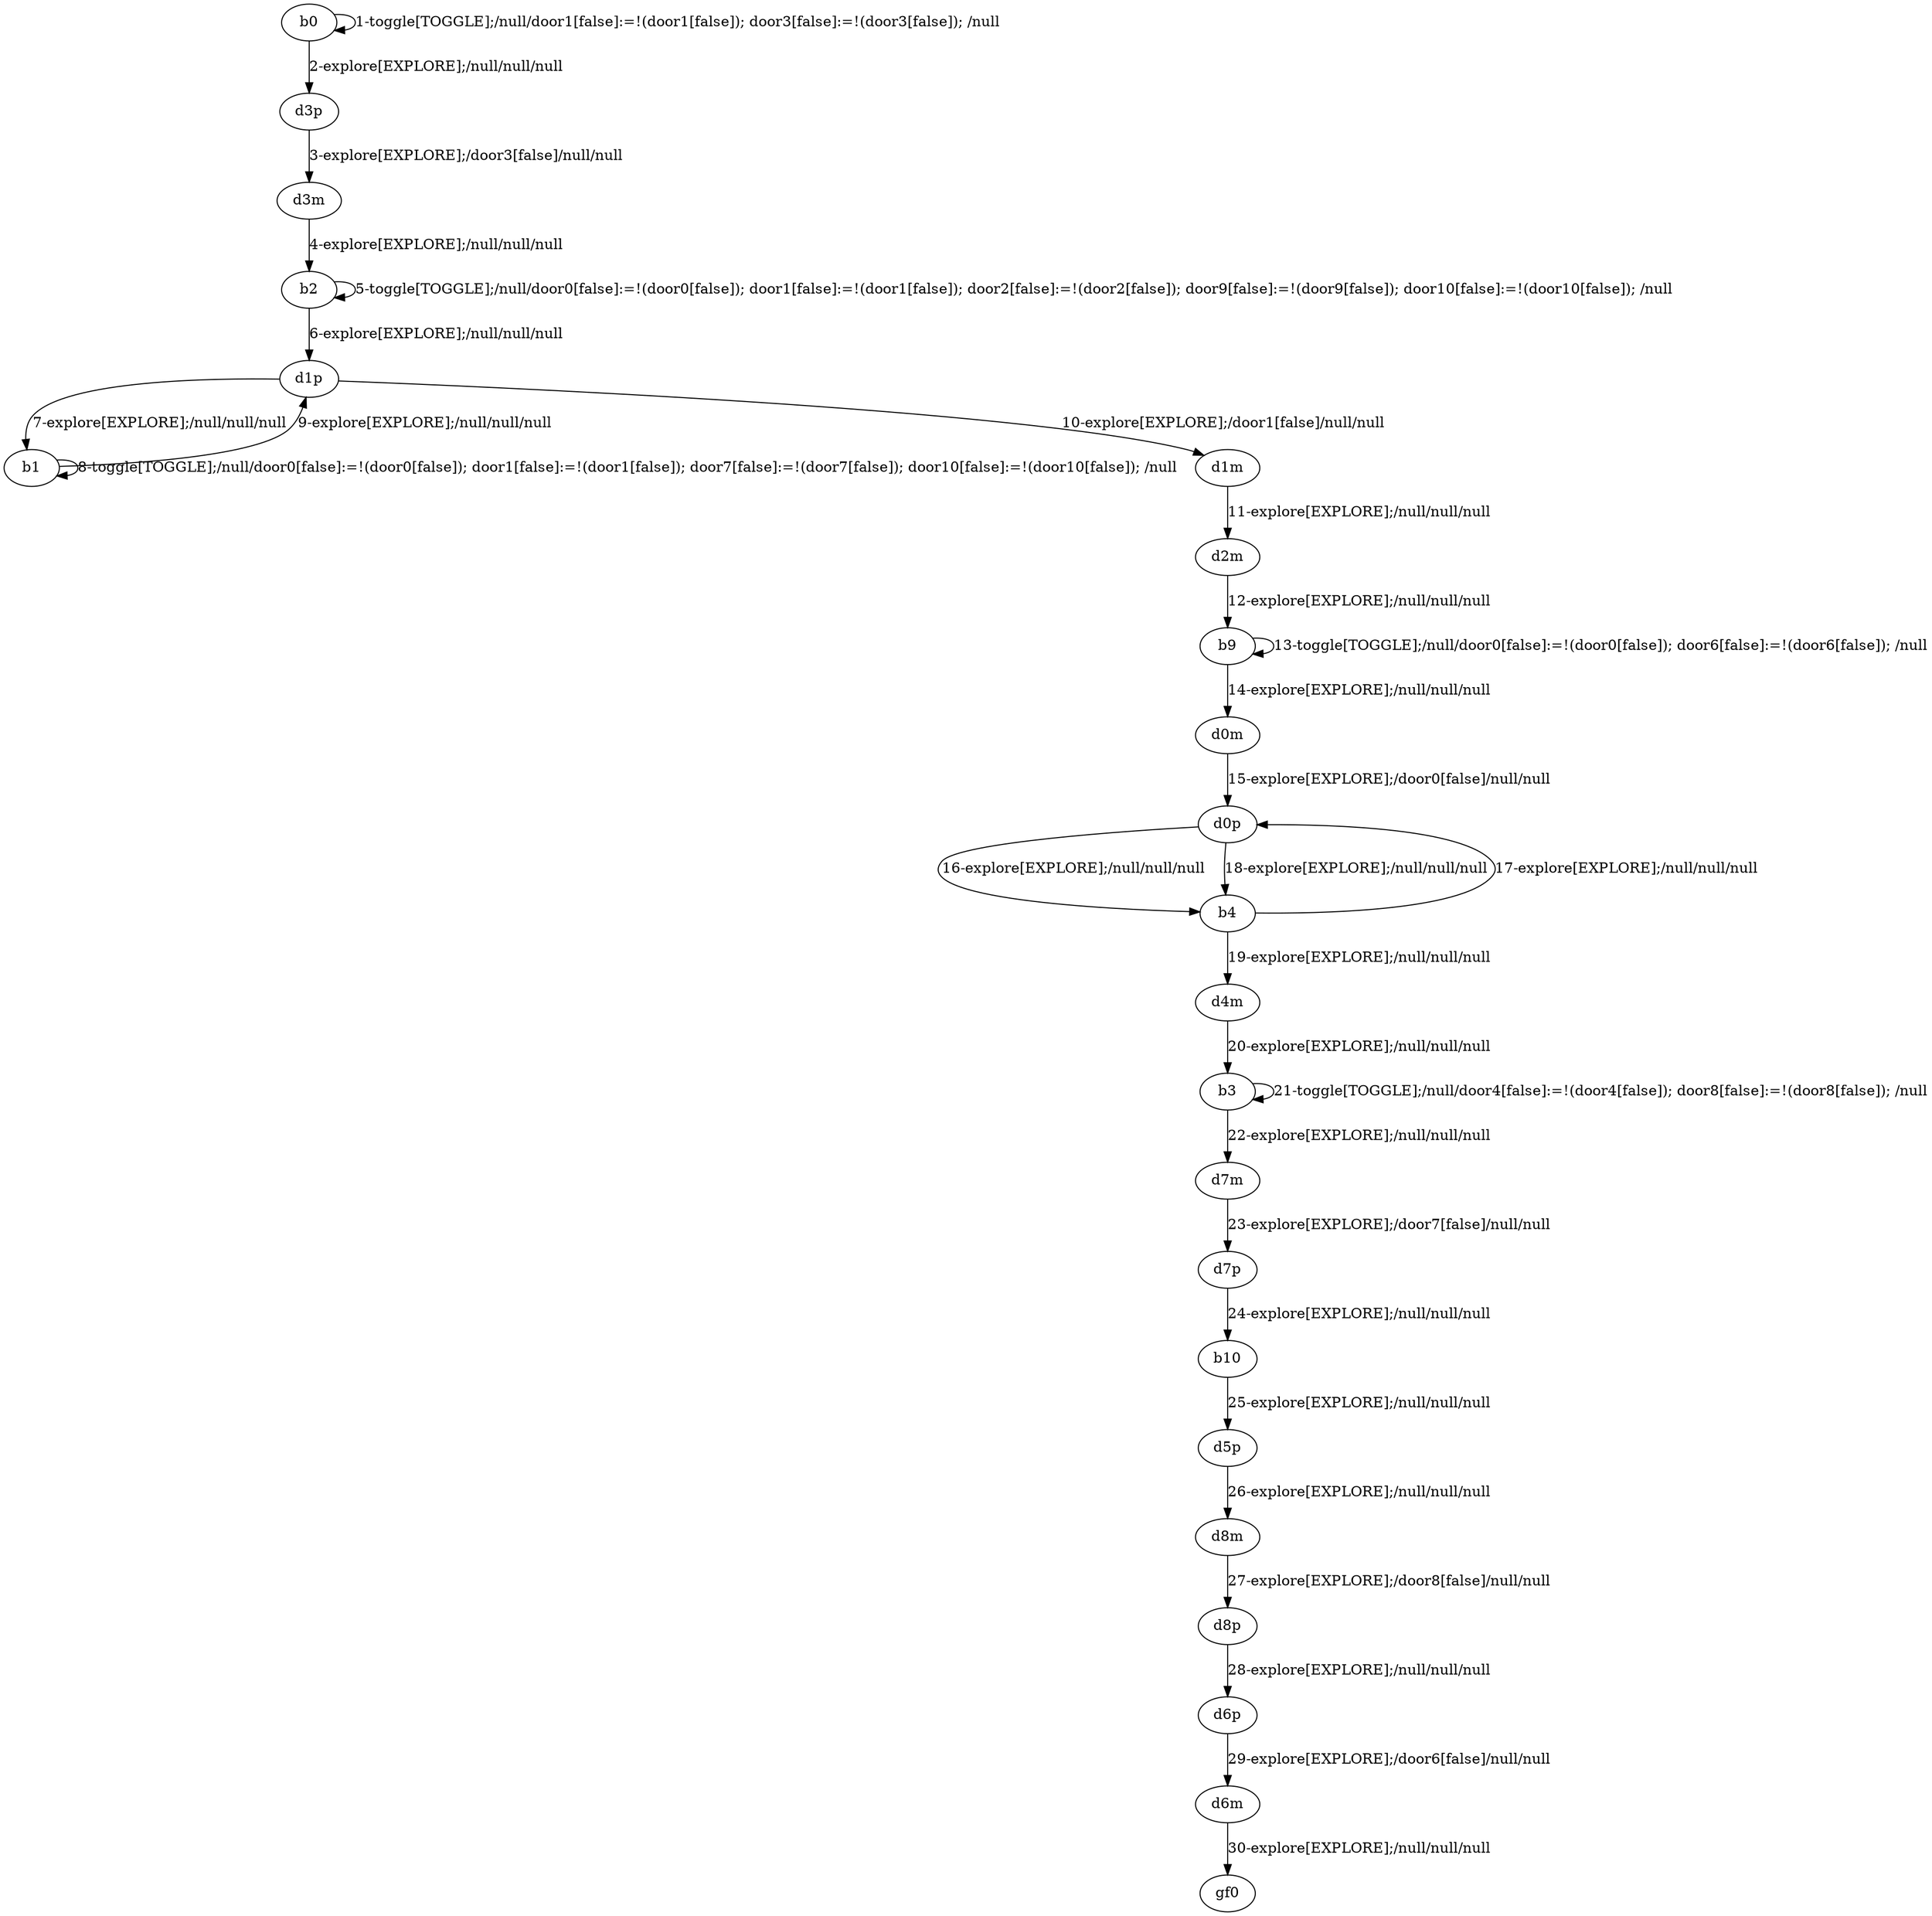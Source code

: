 digraph g {
"b0" -> "b0" [label = "1-toggle[TOGGLE];/null/door1[false]:=!(door1[false]); door3[false]:=!(door3[false]); /null"];
"b0" -> "d3p" [label = "2-explore[EXPLORE];/null/null/null"];
"d3p" -> "d3m" [label = "3-explore[EXPLORE];/door3[false]/null/null"];
"d3m" -> "b2" [label = "4-explore[EXPLORE];/null/null/null"];
"b2" -> "b2" [label = "5-toggle[TOGGLE];/null/door0[false]:=!(door0[false]); door1[false]:=!(door1[false]); door2[false]:=!(door2[false]); door9[false]:=!(door9[false]); door10[false]:=!(door10[false]); /null"];
"b2" -> "d1p" [label = "6-explore[EXPLORE];/null/null/null"];
"d1p" -> "b1" [label = "7-explore[EXPLORE];/null/null/null"];
"b1" -> "b1" [label = "8-toggle[TOGGLE];/null/door0[false]:=!(door0[false]); door1[false]:=!(door1[false]); door7[false]:=!(door7[false]); door10[false]:=!(door10[false]); /null"];
"b1" -> "d1p" [label = "9-explore[EXPLORE];/null/null/null"];
"d1p" -> "d1m" [label = "10-explore[EXPLORE];/door1[false]/null/null"];
"d1m" -> "d2m" [label = "11-explore[EXPLORE];/null/null/null"];
"d2m" -> "b9" [label = "12-explore[EXPLORE];/null/null/null"];
"b9" -> "b9" [label = "13-toggle[TOGGLE];/null/door0[false]:=!(door0[false]); door6[false]:=!(door6[false]); /null"];
"b9" -> "d0m" [label = "14-explore[EXPLORE];/null/null/null"];
"d0m" -> "d0p" [label = "15-explore[EXPLORE];/door0[false]/null/null"];
"d0p" -> "b4" [label = "16-explore[EXPLORE];/null/null/null"];
"b4" -> "d0p" [label = "17-explore[EXPLORE];/null/null/null"];
"d0p" -> "b4" [label = "18-explore[EXPLORE];/null/null/null"];
"b4" -> "d4m" [label = "19-explore[EXPLORE];/null/null/null"];
"d4m" -> "b3" [label = "20-explore[EXPLORE];/null/null/null"];
"b3" -> "b3" [label = "21-toggle[TOGGLE];/null/door4[false]:=!(door4[false]); door8[false]:=!(door8[false]); /null"];
"b3" -> "d7m" [label = "22-explore[EXPLORE];/null/null/null"];
"d7m" -> "d7p" [label = "23-explore[EXPLORE];/door7[false]/null/null"];
"d7p" -> "b10" [label = "24-explore[EXPLORE];/null/null/null"];
"b10" -> "d5p" [label = "25-explore[EXPLORE];/null/null/null"];
"d5p" -> "d8m" [label = "26-explore[EXPLORE];/null/null/null"];
"d8m" -> "d8p" [label = "27-explore[EXPLORE];/door8[false]/null/null"];
"d8p" -> "d6p" [label = "28-explore[EXPLORE];/null/null/null"];
"d6p" -> "d6m" [label = "29-explore[EXPLORE];/door6[false]/null/null"];
"d6m" -> "gf0" [label = "30-explore[EXPLORE];/null/null/null"];
}
